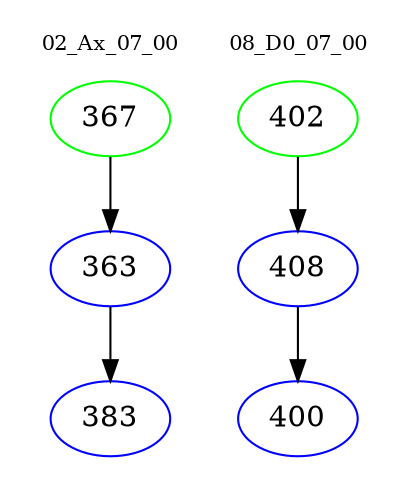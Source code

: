 digraph{
subgraph cluster_0 {
color = white
label = "02_Ax_07_00";
fontsize=10;
T0_367 [label="367", color="green"]
T0_367 -> T0_363 [color="black"]
T0_363 [label="363", color="blue"]
T0_363 -> T0_383 [color="black"]
T0_383 [label="383", color="blue"]
}
subgraph cluster_1 {
color = white
label = "08_D0_07_00";
fontsize=10;
T1_402 [label="402", color="green"]
T1_402 -> T1_408 [color="black"]
T1_408 [label="408", color="blue"]
T1_408 -> T1_400 [color="black"]
T1_400 [label="400", color="blue"]
}
}

